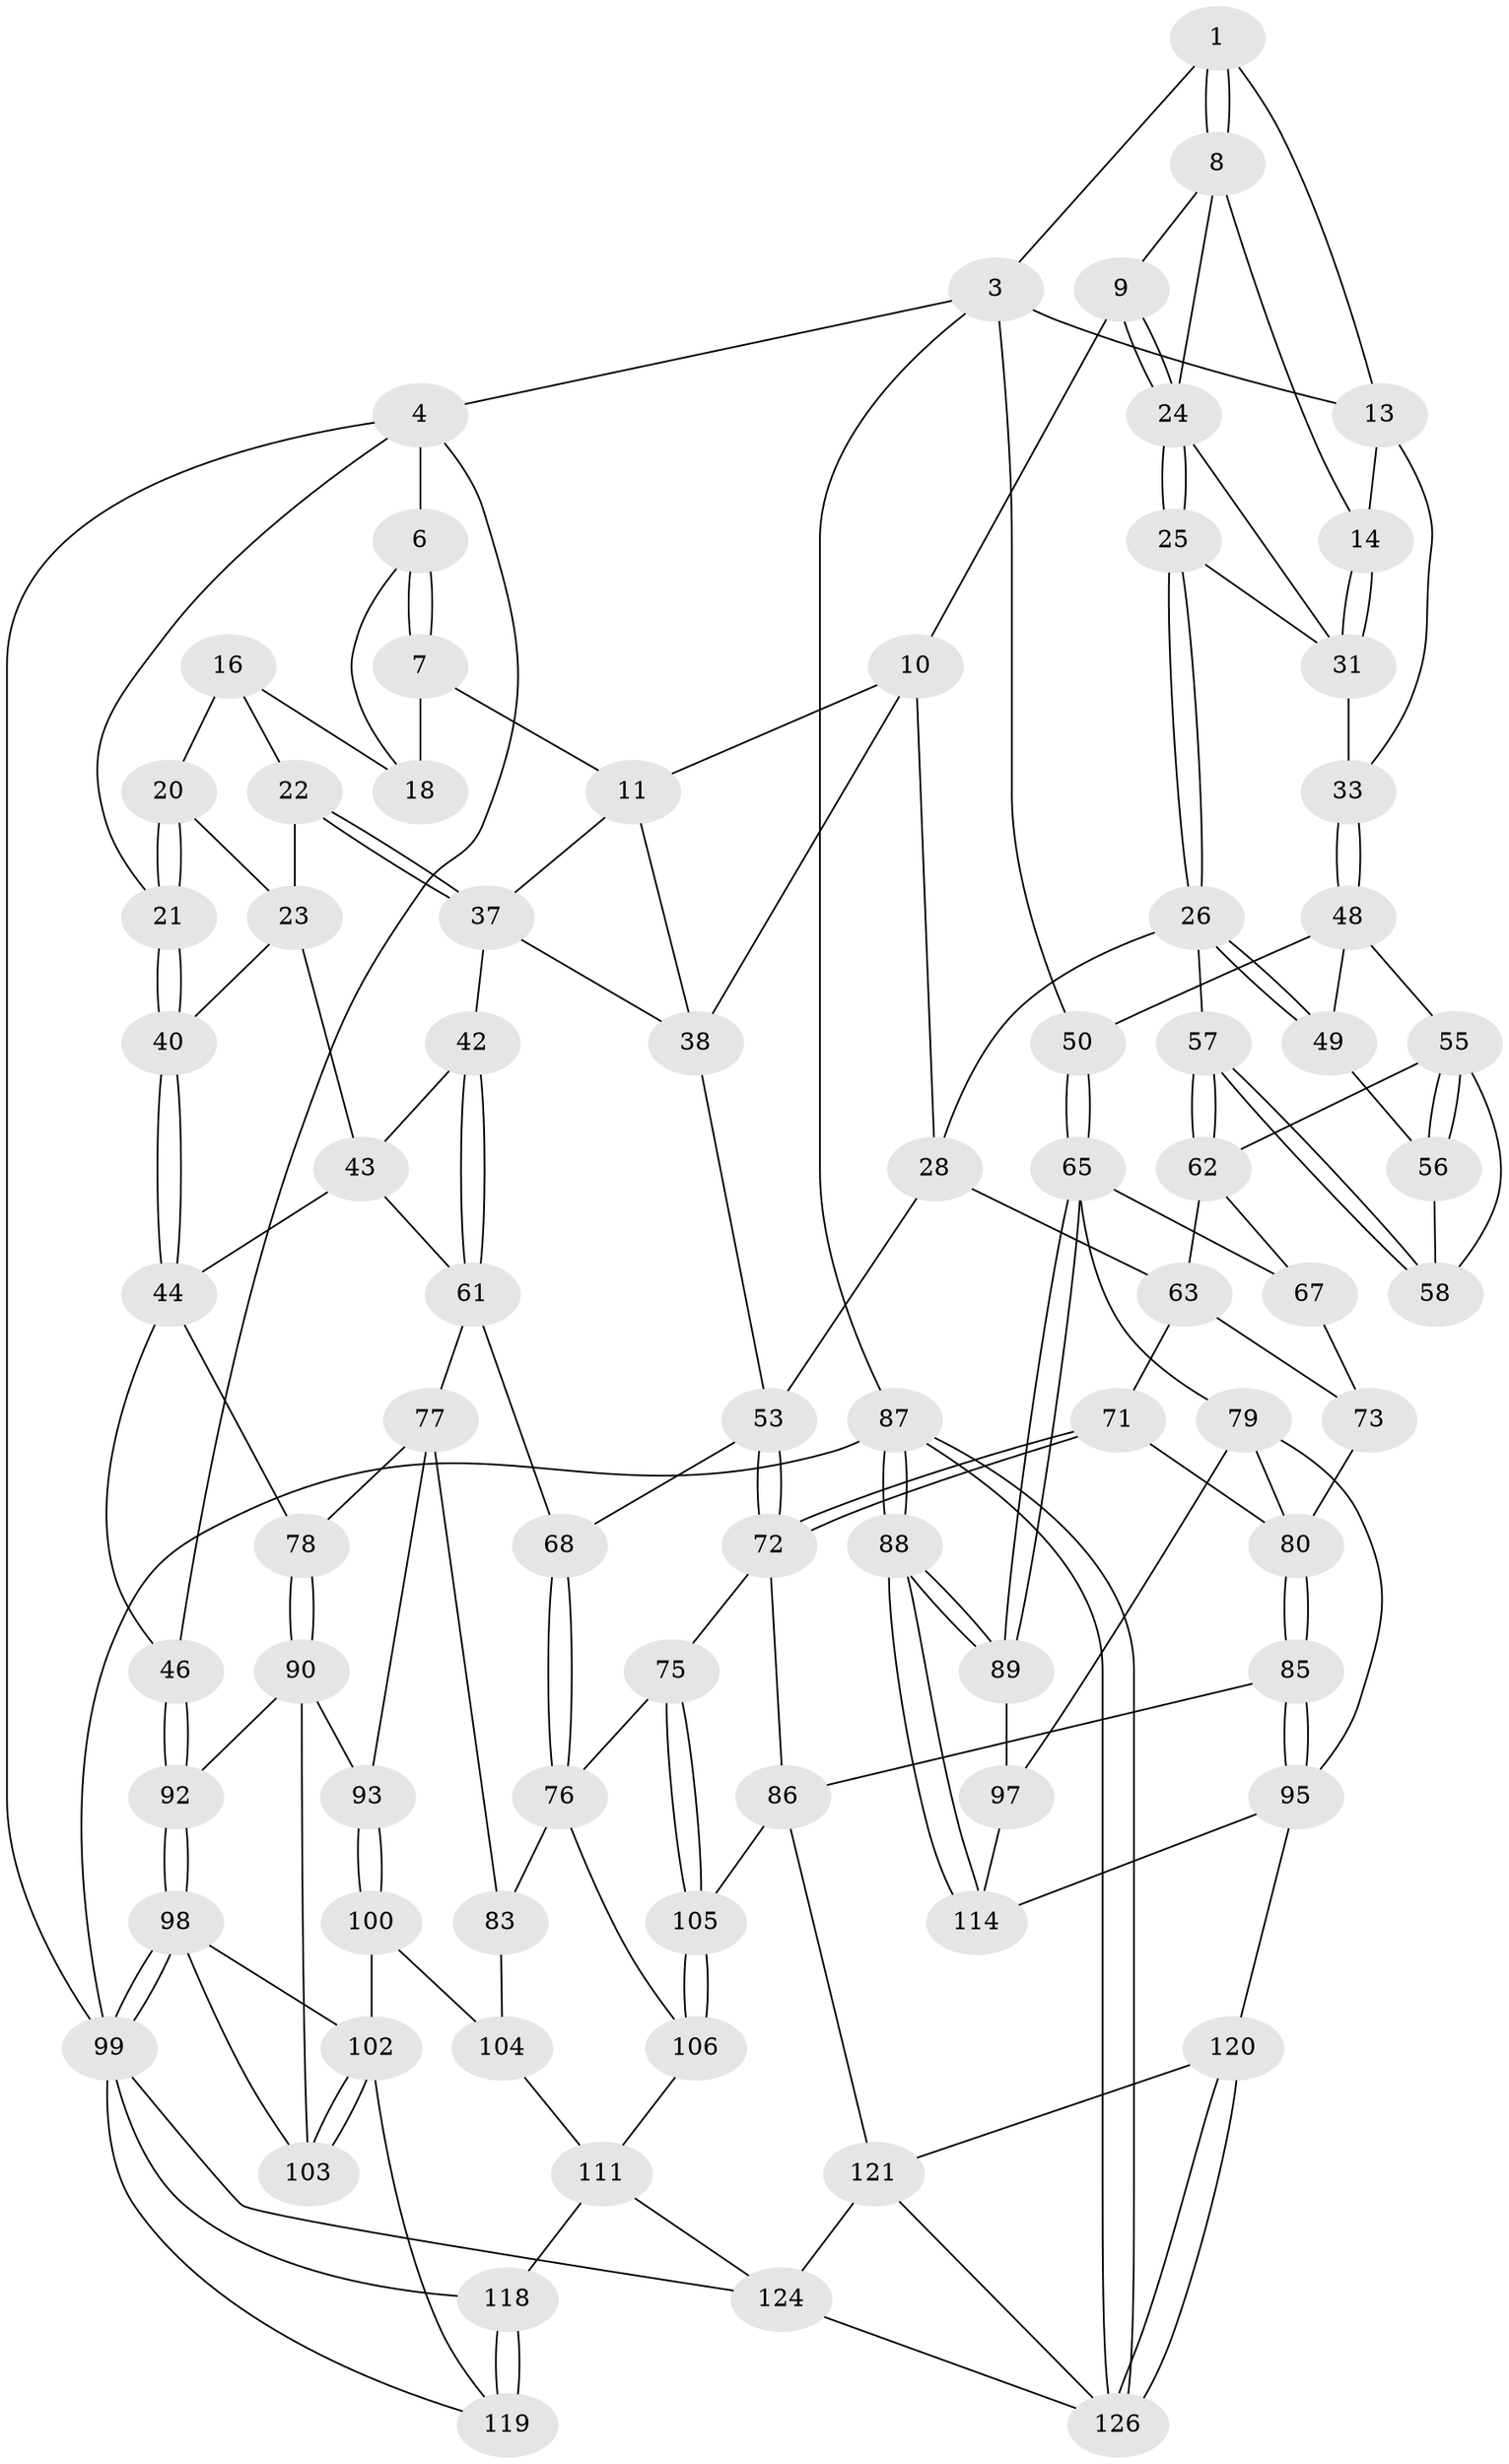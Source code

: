 // original degree distribution, {3: 0.023255813953488372, 4: 0.23255813953488372, 6: 0.2248062015503876, 5: 0.5193798449612403}
// Generated by graph-tools (version 1.1) at 2025/42/03/06/25 10:42:34]
// undirected, 80 vertices, 178 edges
graph export_dot {
graph [start="1"]
  node [color=gray90,style=filled];
  1 [pos="+0.7171012719271029+0",super="+2"];
  3 [pos="+1+0",super="+35"];
  4 [pos="+0+0",super="+5"];
  6 [pos="+0.08436955361219323+0",super="+19"];
  7 [pos="+0.5270872662376089+0",super="+12"];
  8 [pos="+0.7127850254094448+0",super="+15"];
  9 [pos="+0.7094503224504803+0.008177173747911059"];
  10 [pos="+0.6679327592069452+0.03963918533662682",super="+29"];
  11 [pos="+0.5287129728528177+0.08093105216358457",super="+36"];
  13 [pos="+0.8997424522559593+0.03233456363793342",super="+32"];
  14 [pos="+0.8775695864449883+0.051055737474141494"];
  16 [pos="+0.35584244707913826+0.028414837348500328",super="+17"];
  18 [pos="+0.4501906399534741+0.040576752721602355"];
  20 [pos="+0.335854626987768+0.08041809359105043"];
  21 [pos="+0.1623283475957354+0.013552679648715956"];
  22 [pos="+0.3750031795139056+0.12400153753497052"];
  23 [pos="+0.37093597266196365+0.12440395396756429",super="+39"];
  24 [pos="+0.7439695398147208+0.11192208340208792",super="+30"];
  25 [pos="+0.7330741820067918+0.18002404440782857"];
  26 [pos="+0.7263034739503416+0.1955503506104245",super="+27"];
  28 [pos="+0.6488408877396654+0.1974048673946755",super="+52"];
  31 [pos="+0.8558468231065377+0.1330822657178183",super="+34"];
  33 [pos="+0.9115733275183371+0.17960336697891963"];
  37 [pos="+0.41378669859613076+0.15487529354918259",super="+41"];
  38 [pos="+0.5526240758907646+0.1475165335431224",super="+47"];
  40 [pos="+0.17306477078634763+0.06443198513710338"];
  42 [pos="+0.3318963440543796+0.24926743280361635"];
  43 [pos="+0.2639633655139416+0.1957906161046114",super="+59"];
  44 [pos="+0.007777201696576051+0.35957794279913774",super="+45"];
  46 [pos="+0+0.365366332472757"];
  48 [pos="+0.9148801209534755+0.19741627204814036",super="+51"];
  49 [pos="+0.8785855776942025+0.2222328364550402"];
  50 [pos="+1+0.3351687568098404"];
  53 [pos="+0.5252797111828547+0.35129454930156256",super="+54"];
  55 [pos="+0.9139636909231784+0.2991390082300725",super="+60"];
  56 [pos="+0.8749492632184415+0.23994692399045248"];
  57 [pos="+0.7412230162490208+0.29523561084202415"];
  58 [pos="+0.8554671121800761+0.2787811536350031"];
  61 [pos="+0.27139529441223803+0.38697165522494625",super="+69"];
  62 [pos="+0.7395946598590355+0.3312474684914329",super="+64"];
  63 [pos="+0.7023281654993822+0.36004842190735376",super="+70"];
  65 [pos="+1+0.4786274614394654",super="+66"];
  67 [pos="+0.858548290948272+0.4284456043054712"];
  68 [pos="+0.37207046057930787+0.4543791238604247"];
  71 [pos="+0.6455732032161323+0.5076093630440915"];
  72 [pos="+0.6204769438705807+0.5177584470852161",super="+74"];
  73 [pos="+0.8380117847652964+0.4440703163852229"];
  75 [pos="+0.5185704661180982+0.5968523667515511"];
  76 [pos="+0.43167500748961307+0.5682507482640844",super="+82"];
  77 [pos="+0.21877362925176336+0.5298093866969146",super="+84"];
  78 [pos="+0.1658943838923796+0.5415055895862544"];
  79 [pos="+0.8560689246312156+0.5934034934262644",super="+94"];
  80 [pos="+0.7720761367673619+0.578387666645081",super="+81"];
  83 [pos="+0.3291600468803576+0.6570236104000204"];
  85 [pos="+0.7176145401049894+0.7451957423327359"];
  86 [pos="+0.7152625707090627+0.7445792598735583",super="+107"];
  87 [pos="+1+1"];
  88 [pos="+1+1"];
  89 [pos="+1+0.6801360562015609",super="+96"];
  90 [pos="+0.14563906252233752+0.6236083428026082",super="+91"];
  92 [pos="+0+0.5999786636944365"];
  93 [pos="+0.15794493225018094+0.6315330882950925"];
  95 [pos="+0.7252472094722837+0.750695288626836",super="+115"];
  97 [pos="+0.8992934903653229+0.699762747485215",super="+113"];
  98 [pos="+0+0.7893142416979604",super="+112"];
  99 [pos="+0+0.7975323516427459",super="+129"];
  100 [pos="+0.21757140416412898+0.7027218405933041",super="+101"];
  102 [pos="+0.16820917379664302+0.7659849942373297",super="+116"];
  103 [pos="+0.11392335258666203+0.6986800637740658"];
  104 [pos="+0.27629092253706966+0.6872114889199981",super="+109"];
  105 [pos="+0.49556341202279086+0.7730054899434",super="+108"];
  106 [pos="+0.3489834301607931+0.6976026569441071",super="+110"];
  111 [pos="+0.2790717770910769+0.8367277821685039",super="+117"];
  114 [pos="+0.8737016782484508+0.8187144964025709"];
  118 [pos="+0.1708344352096781+0.9313261821581702",super="+125"];
  119 [pos="+0.10464539173337507+0.8556540298191491",super="+123"];
  120 [pos="+0.7532852405801628+0.9536085024122154"];
  121 [pos="+0.5262081614918077+0.8942315962442763",super="+122"];
  124 [pos="+0.3396562775143364+0.927828838586778",super="+128"];
  126 [pos="+0.8727920307164312+1",super="+127"];
  1 -- 8;
  1 -- 8;
  1 -- 3;
  1 -- 13;
  3 -- 4;
  3 -- 87;
  3 -- 50;
  3 -- 13;
  4 -- 46;
  4 -- 99;
  4 -- 21;
  4 -- 6;
  6 -- 7;
  6 -- 7;
  6 -- 18;
  7 -- 18;
  7 -- 11;
  8 -- 9;
  8 -- 24;
  8 -- 14;
  9 -- 10;
  9 -- 24;
  9 -- 24;
  10 -- 11;
  10 -- 28;
  10 -- 38;
  11 -- 37;
  11 -- 38;
  13 -- 14;
  13 -- 33;
  14 -- 31;
  14 -- 31;
  16 -- 20;
  16 -- 18;
  16 -- 22;
  20 -- 21;
  20 -- 21;
  20 -- 23;
  21 -- 40;
  21 -- 40;
  22 -- 23;
  22 -- 37;
  22 -- 37;
  23 -- 40;
  23 -- 43;
  24 -- 25;
  24 -- 25;
  24 -- 31;
  25 -- 26;
  25 -- 26;
  25 -- 31;
  26 -- 49;
  26 -- 49;
  26 -- 57;
  26 -- 28;
  28 -- 53;
  28 -- 63;
  31 -- 33;
  33 -- 48;
  33 -- 48;
  37 -- 42;
  37 -- 38;
  38 -- 53;
  40 -- 44;
  40 -- 44;
  42 -- 43;
  42 -- 61;
  42 -- 61;
  43 -- 44;
  43 -- 61;
  44 -- 46;
  44 -- 78;
  46 -- 92;
  46 -- 92;
  48 -- 49;
  48 -- 50;
  48 -- 55;
  49 -- 56;
  50 -- 65;
  50 -- 65;
  53 -- 72;
  53 -- 72;
  53 -- 68;
  55 -- 56;
  55 -- 56;
  55 -- 58;
  55 -- 62;
  56 -- 58;
  57 -- 58;
  57 -- 58;
  57 -- 62;
  57 -- 62;
  61 -- 77;
  61 -- 68;
  62 -- 63;
  62 -- 67;
  63 -- 73;
  63 -- 71;
  65 -- 89;
  65 -- 89;
  65 -- 67;
  65 -- 79;
  67 -- 73;
  68 -- 76;
  68 -- 76;
  71 -- 72;
  71 -- 72;
  71 -- 80;
  72 -- 75;
  72 -- 86;
  73 -- 80;
  75 -- 76;
  75 -- 105;
  75 -- 105;
  76 -- 106;
  76 -- 83;
  77 -- 78;
  77 -- 83;
  77 -- 93;
  78 -- 90;
  78 -- 90;
  79 -- 80;
  79 -- 97;
  79 -- 95;
  80 -- 85;
  80 -- 85;
  83 -- 104;
  85 -- 86;
  85 -- 95;
  85 -- 95;
  86 -- 121;
  86 -- 105;
  87 -- 88;
  87 -- 88;
  87 -- 126;
  87 -- 126;
  87 -- 99;
  88 -- 89;
  88 -- 89;
  88 -- 114;
  88 -- 114;
  89 -- 97 [weight=2];
  90 -- 93;
  90 -- 92;
  90 -- 103;
  92 -- 98;
  92 -- 98;
  93 -- 100;
  93 -- 100;
  95 -- 120;
  95 -- 114;
  97 -- 114;
  98 -- 99;
  98 -- 99;
  98 -- 103;
  98 -- 102;
  99 -- 124;
  99 -- 118;
  99 -- 119;
  100 -- 104 [weight=2];
  100 -- 102;
  102 -- 103;
  102 -- 103;
  102 -- 119;
  104 -- 111;
  105 -- 106 [weight=2];
  105 -- 106;
  106 -- 111;
  111 -- 124;
  111 -- 118;
  118 -- 119 [weight=2];
  118 -- 119;
  120 -- 121;
  120 -- 126;
  120 -- 126;
  121 -- 124;
  121 -- 126;
  124 -- 126;
}

